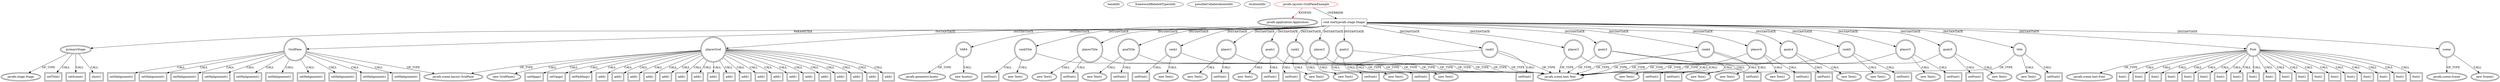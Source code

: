 digraph {
baseInfo[graphId=250,category="extension_graph",isAnonymous=false,possibleRelation=false]
frameworkRelatedTypesInfo[0="javafx.application.Application"]
possibleCollaborationsInfo[]
locationInfo[projectName="ChrisWongAtCUHK-JavaFX",filePath="/ChrisWongAtCUHK-JavaFX/JavaFX-master/javaaboutcom/src/javafx/layouts/GridPaneExample.java",contextSignature="GridPaneExample",graphId="250"]
0[label="javafx.layouts.GridPaneExample",vertexType="ROOT_CLIENT_CLASS_DECLARATION",isFrameworkType=false,color=red]
1[label="javafx.application.Application",vertexType="FRAMEWORK_CLASS_TYPE",isFrameworkType=true,peripheries=2]
2[label="void start(javafx.stage.Stage)",vertexType="OVERRIDING_METHOD_DECLARATION",isFrameworkType=false,shape=box]
3[label="primaryStage",vertexType="PARAMETER_DECLARATION",isFrameworkType=true,peripheries=2]
4[label="javafx.stage.Stage",vertexType="FRAMEWORK_CLASS_TYPE",isFrameworkType=true,peripheries=2]
6[label="playerGrid",vertexType="VARIABLE_EXPRESION",isFrameworkType=true,peripheries=2,shape=circle]
7[label="javafx.scene.layout.GridPane",vertexType="FRAMEWORK_CLASS_TYPE",isFrameworkType=true,peripheries=2]
5[label="new GridPane()",vertexType="CONSTRUCTOR_CALL",isFrameworkType=true,peripheries=2]
9[label="setHgap()",vertexType="INSIDE_CALL",isFrameworkType=true,peripheries=2,shape=box]
11[label="setVgap()",vertexType="INSIDE_CALL",isFrameworkType=true,peripheries=2,shape=box]
13[label="setPadding()",vertexType="INSIDE_CALL",isFrameworkType=true,peripheries=2,shape=box]
15[label="VAR4",vertexType="VARIABLE_EXPRESION",isFrameworkType=true,peripheries=2,shape=circle]
16[label="javafx.geometry.Insets",vertexType="FRAMEWORK_CLASS_TYPE",isFrameworkType=true,peripheries=2]
14[label="new Insets()",vertexType="CONSTRUCTOR_CALL",isFrameworkType=true,peripheries=2]
18[label="title",vertexType="VARIABLE_EXPRESION",isFrameworkType=true,peripheries=2,shape=circle]
19[label="javafx.scene.text.Text",vertexType="FRAMEWORK_CLASS_TYPE",isFrameworkType=true,peripheries=2]
17[label="new Text()",vertexType="CONSTRUCTOR_CALL",isFrameworkType=true,peripheries=2]
21[label="setFont()",vertexType="INSIDE_CALL",isFrameworkType=true,peripheries=2,shape=box]
22[label="Font",vertexType="VARIABLE_EXPRESION",isFrameworkType=true,peripheries=2,shape=circle]
24[label="javafx.scene.text.Font",vertexType="FRAMEWORK_CLASS_TYPE",isFrameworkType=true,peripheries=2]
23[label="font()",vertexType="INSIDE_CALL",isFrameworkType=true,peripheries=2,shape=box]
26[label="add()",vertexType="INSIDE_CALL",isFrameworkType=true,peripheries=2,shape=box]
28[label="rankTitle",vertexType="VARIABLE_EXPRESION",isFrameworkType=true,peripheries=2,shape=circle]
27[label="new Text()",vertexType="CONSTRUCTOR_CALL",isFrameworkType=true,peripheries=2]
31[label="setFont()",vertexType="INSIDE_CALL",isFrameworkType=true,peripheries=2,shape=box]
33[label="font()",vertexType="INSIDE_CALL",isFrameworkType=true,peripheries=2,shape=box]
35[label="add()",vertexType="INSIDE_CALL",isFrameworkType=true,peripheries=2,shape=box]
37[label="playerTitle",vertexType="VARIABLE_EXPRESION",isFrameworkType=true,peripheries=2,shape=circle]
36[label="new Text()",vertexType="CONSTRUCTOR_CALL",isFrameworkType=true,peripheries=2]
40[label="setFont()",vertexType="INSIDE_CALL",isFrameworkType=true,peripheries=2,shape=box]
42[label="font()",vertexType="INSIDE_CALL",isFrameworkType=true,peripheries=2,shape=box]
44[label="add()",vertexType="INSIDE_CALL",isFrameworkType=true,peripheries=2,shape=box]
46[label="goalTitle",vertexType="VARIABLE_EXPRESION",isFrameworkType=true,peripheries=2,shape=circle]
45[label="new Text()",vertexType="CONSTRUCTOR_CALL",isFrameworkType=true,peripheries=2]
49[label="setFont()",vertexType="INSIDE_CALL",isFrameworkType=true,peripheries=2,shape=box]
51[label="font()",vertexType="INSIDE_CALL",isFrameworkType=true,peripheries=2,shape=box]
53[label="add()",vertexType="INSIDE_CALL",isFrameworkType=true,peripheries=2,shape=box]
55[label="rank1",vertexType="VARIABLE_EXPRESION",isFrameworkType=true,peripheries=2,shape=circle]
54[label="new Text()",vertexType="CONSTRUCTOR_CALL",isFrameworkType=true,peripheries=2]
58[label="setFont()",vertexType="INSIDE_CALL",isFrameworkType=true,peripheries=2,shape=box]
60[label="font()",vertexType="INSIDE_CALL",isFrameworkType=true,peripheries=2,shape=box]
61[label="GridPane",vertexType="VARIABLE_EXPRESION",isFrameworkType=true,peripheries=2,shape=circle]
62[label="setHalignment()",vertexType="INSIDE_CALL",isFrameworkType=true,peripheries=2,shape=box]
65[label="add()",vertexType="INSIDE_CALL",isFrameworkType=true,peripheries=2,shape=box]
67[label="player1",vertexType="VARIABLE_EXPRESION",isFrameworkType=true,peripheries=2,shape=circle]
66[label="new Text()",vertexType="CONSTRUCTOR_CALL",isFrameworkType=true,peripheries=2]
70[label="setFont()",vertexType="INSIDE_CALL",isFrameworkType=true,peripheries=2,shape=box]
72[label="font()",vertexType="INSIDE_CALL",isFrameworkType=true,peripheries=2,shape=box]
74[label="add()",vertexType="INSIDE_CALL",isFrameworkType=true,peripheries=2,shape=box]
76[label="goals1",vertexType="VARIABLE_EXPRESION",isFrameworkType=true,peripheries=2,shape=circle]
75[label="new Text()",vertexType="CONSTRUCTOR_CALL",isFrameworkType=true,peripheries=2]
79[label="setFont()",vertexType="INSIDE_CALL",isFrameworkType=true,peripheries=2,shape=box]
81[label="font()",vertexType="INSIDE_CALL",isFrameworkType=true,peripheries=2,shape=box]
83[label="setHalignment()",vertexType="INSIDE_CALL",isFrameworkType=true,peripheries=2,shape=box]
85[label="add()",vertexType="INSIDE_CALL",isFrameworkType=true,peripheries=2,shape=box]
87[label="rank2",vertexType="VARIABLE_EXPRESION",isFrameworkType=true,peripheries=2,shape=circle]
86[label="new Text()",vertexType="CONSTRUCTOR_CALL",isFrameworkType=true,peripheries=2]
90[label="setFont()",vertexType="INSIDE_CALL",isFrameworkType=true,peripheries=2,shape=box]
92[label="font()",vertexType="INSIDE_CALL",isFrameworkType=true,peripheries=2,shape=box]
94[label="setHalignment()",vertexType="INSIDE_CALL",isFrameworkType=true,peripheries=2,shape=box]
96[label="add()",vertexType="INSIDE_CALL",isFrameworkType=true,peripheries=2,shape=box]
98[label="player2",vertexType="VARIABLE_EXPRESION",isFrameworkType=true,peripheries=2,shape=circle]
97[label="new Text()",vertexType="CONSTRUCTOR_CALL",isFrameworkType=true,peripheries=2]
101[label="setFont()",vertexType="INSIDE_CALL",isFrameworkType=true,peripheries=2,shape=box]
103[label="font()",vertexType="INSIDE_CALL",isFrameworkType=true,peripheries=2,shape=box]
105[label="add()",vertexType="INSIDE_CALL",isFrameworkType=true,peripheries=2,shape=box]
107[label="goals2",vertexType="VARIABLE_EXPRESION",isFrameworkType=true,peripheries=2,shape=circle]
106[label="new Text()",vertexType="CONSTRUCTOR_CALL",isFrameworkType=true,peripheries=2]
110[label="setFont()",vertexType="INSIDE_CALL",isFrameworkType=true,peripheries=2,shape=box]
112[label="font()",vertexType="INSIDE_CALL",isFrameworkType=true,peripheries=2,shape=box]
114[label="setHalignment()",vertexType="INSIDE_CALL",isFrameworkType=true,peripheries=2,shape=box]
116[label="add()",vertexType="INSIDE_CALL",isFrameworkType=true,peripheries=2,shape=box]
118[label="rank3",vertexType="VARIABLE_EXPRESION",isFrameworkType=true,peripheries=2,shape=circle]
117[label="new Text()",vertexType="CONSTRUCTOR_CALL",isFrameworkType=true,peripheries=2]
121[label="setFont()",vertexType="INSIDE_CALL",isFrameworkType=true,peripheries=2,shape=box]
123[label="font()",vertexType="INSIDE_CALL",isFrameworkType=true,peripheries=2,shape=box]
125[label="setHalignment()",vertexType="INSIDE_CALL",isFrameworkType=true,peripheries=2,shape=box]
127[label="add()",vertexType="INSIDE_CALL",isFrameworkType=true,peripheries=2,shape=box]
129[label="player3",vertexType="VARIABLE_EXPRESION",isFrameworkType=true,peripheries=2,shape=circle]
128[label="new Text()",vertexType="CONSTRUCTOR_CALL",isFrameworkType=true,peripheries=2]
132[label="setFont()",vertexType="INSIDE_CALL",isFrameworkType=true,peripheries=2,shape=box]
134[label="font()",vertexType="INSIDE_CALL",isFrameworkType=true,peripheries=2,shape=box]
136[label="add()",vertexType="INSIDE_CALL",isFrameworkType=true,peripheries=2,shape=box]
138[label="goals3",vertexType="VARIABLE_EXPRESION",isFrameworkType=true,peripheries=2,shape=circle]
137[label="new Text()",vertexType="CONSTRUCTOR_CALL",isFrameworkType=true,peripheries=2]
141[label="setFont()",vertexType="INSIDE_CALL",isFrameworkType=true,peripheries=2,shape=box]
143[label="font()",vertexType="INSIDE_CALL",isFrameworkType=true,peripheries=2,shape=box]
145[label="setHalignment()",vertexType="INSIDE_CALL",isFrameworkType=true,peripheries=2,shape=box]
147[label="add()",vertexType="INSIDE_CALL",isFrameworkType=true,peripheries=2,shape=box]
149[label="rank4",vertexType="VARIABLE_EXPRESION",isFrameworkType=true,peripheries=2,shape=circle]
148[label="new Text()",vertexType="CONSTRUCTOR_CALL",isFrameworkType=true,peripheries=2]
152[label="setFont()",vertexType="INSIDE_CALL",isFrameworkType=true,peripheries=2,shape=box]
154[label="font()",vertexType="INSIDE_CALL",isFrameworkType=true,peripheries=2,shape=box]
156[label="setHalignment()",vertexType="INSIDE_CALL",isFrameworkType=true,peripheries=2,shape=box]
158[label="add()",vertexType="INSIDE_CALL",isFrameworkType=true,peripheries=2,shape=box]
160[label="player4",vertexType="VARIABLE_EXPRESION",isFrameworkType=true,peripheries=2,shape=circle]
159[label="new Text()",vertexType="CONSTRUCTOR_CALL",isFrameworkType=true,peripheries=2]
163[label="setFont()",vertexType="INSIDE_CALL",isFrameworkType=true,peripheries=2,shape=box]
165[label="font()",vertexType="INSIDE_CALL",isFrameworkType=true,peripheries=2,shape=box]
167[label="add()",vertexType="INSIDE_CALL",isFrameworkType=true,peripheries=2,shape=box]
169[label="goals4",vertexType="VARIABLE_EXPRESION",isFrameworkType=true,peripheries=2,shape=circle]
168[label="new Text()",vertexType="CONSTRUCTOR_CALL",isFrameworkType=true,peripheries=2]
172[label="setFont()",vertexType="INSIDE_CALL",isFrameworkType=true,peripheries=2,shape=box]
174[label="font()",vertexType="INSIDE_CALL",isFrameworkType=true,peripheries=2,shape=box]
176[label="setHalignment()",vertexType="INSIDE_CALL",isFrameworkType=true,peripheries=2,shape=box]
178[label="add()",vertexType="INSIDE_CALL",isFrameworkType=true,peripheries=2,shape=box]
180[label="rank5",vertexType="VARIABLE_EXPRESION",isFrameworkType=true,peripheries=2,shape=circle]
179[label="new Text()",vertexType="CONSTRUCTOR_CALL",isFrameworkType=true,peripheries=2]
183[label="setFont()",vertexType="INSIDE_CALL",isFrameworkType=true,peripheries=2,shape=box]
185[label="font()",vertexType="INSIDE_CALL",isFrameworkType=true,peripheries=2,shape=box]
187[label="setHalignment()",vertexType="INSIDE_CALL",isFrameworkType=true,peripheries=2,shape=box]
189[label="add()",vertexType="INSIDE_CALL",isFrameworkType=true,peripheries=2,shape=box]
191[label="player5",vertexType="VARIABLE_EXPRESION",isFrameworkType=true,peripheries=2,shape=circle]
190[label="new Text()",vertexType="CONSTRUCTOR_CALL",isFrameworkType=true,peripheries=2]
194[label="setFont()",vertexType="INSIDE_CALL",isFrameworkType=true,peripheries=2,shape=box]
196[label="font()",vertexType="INSIDE_CALL",isFrameworkType=true,peripheries=2,shape=box]
198[label="add()",vertexType="INSIDE_CALL",isFrameworkType=true,peripheries=2,shape=box]
200[label="goals5",vertexType="VARIABLE_EXPRESION",isFrameworkType=true,peripheries=2,shape=circle]
199[label="new Text()",vertexType="CONSTRUCTOR_CALL",isFrameworkType=true,peripheries=2]
203[label="setFont()",vertexType="INSIDE_CALL",isFrameworkType=true,peripheries=2,shape=box]
205[label="font()",vertexType="INSIDE_CALL",isFrameworkType=true,peripheries=2,shape=box]
207[label="setHalignment()",vertexType="INSIDE_CALL",isFrameworkType=true,peripheries=2,shape=box]
209[label="add()",vertexType="INSIDE_CALL",isFrameworkType=true,peripheries=2,shape=box]
211[label="scene",vertexType="VARIABLE_EXPRESION",isFrameworkType=true,peripheries=2,shape=circle]
212[label="javafx.scene.Scene",vertexType="FRAMEWORK_CLASS_TYPE",isFrameworkType=true,peripheries=2]
210[label="new Scene()",vertexType="CONSTRUCTOR_CALL",isFrameworkType=true,peripheries=2]
214[label="setTitle()",vertexType="INSIDE_CALL",isFrameworkType=true,peripheries=2,shape=box]
216[label="setScene()",vertexType="INSIDE_CALL",isFrameworkType=true,peripheries=2,shape=box]
218[label="show()",vertexType="INSIDE_CALL",isFrameworkType=true,peripheries=2,shape=box]
0->1[label="EXTEND",color=red]
0->2[label="OVERRIDE"]
3->4[label="OF_TYPE"]
2->3[label="PARAMETER"]
2->6[label="INSTANTIATE"]
6->7[label="OF_TYPE"]
6->5[label="CALL"]
6->9[label="CALL"]
6->11[label="CALL"]
6->13[label="CALL"]
2->15[label="INSTANTIATE"]
15->16[label="OF_TYPE"]
15->14[label="CALL"]
2->18[label="INSTANTIATE"]
18->19[label="OF_TYPE"]
18->17[label="CALL"]
18->21[label="CALL"]
2->22[label="INSTANTIATE"]
22->24[label="OF_TYPE"]
22->23[label="CALL"]
6->26[label="CALL"]
2->28[label="INSTANTIATE"]
28->19[label="OF_TYPE"]
28->27[label="CALL"]
28->31[label="CALL"]
22->33[label="CALL"]
6->35[label="CALL"]
2->37[label="INSTANTIATE"]
37->19[label="OF_TYPE"]
37->36[label="CALL"]
37->40[label="CALL"]
22->42[label="CALL"]
6->44[label="CALL"]
2->46[label="INSTANTIATE"]
46->19[label="OF_TYPE"]
46->45[label="CALL"]
46->49[label="CALL"]
22->51[label="CALL"]
6->53[label="CALL"]
2->55[label="INSTANTIATE"]
55->19[label="OF_TYPE"]
55->54[label="CALL"]
55->58[label="CALL"]
22->60[label="CALL"]
2->61[label="INSTANTIATE"]
61->7[label="OF_TYPE"]
61->62[label="CALL"]
6->65[label="CALL"]
2->67[label="INSTANTIATE"]
67->19[label="OF_TYPE"]
67->66[label="CALL"]
67->70[label="CALL"]
22->72[label="CALL"]
6->74[label="CALL"]
2->76[label="INSTANTIATE"]
76->19[label="OF_TYPE"]
76->75[label="CALL"]
76->79[label="CALL"]
22->81[label="CALL"]
61->83[label="CALL"]
6->85[label="CALL"]
2->87[label="INSTANTIATE"]
87->19[label="OF_TYPE"]
87->86[label="CALL"]
87->90[label="CALL"]
22->92[label="CALL"]
61->94[label="CALL"]
6->96[label="CALL"]
2->98[label="INSTANTIATE"]
98->19[label="OF_TYPE"]
98->97[label="CALL"]
98->101[label="CALL"]
22->103[label="CALL"]
6->105[label="CALL"]
2->107[label="INSTANTIATE"]
107->19[label="OF_TYPE"]
107->106[label="CALL"]
107->110[label="CALL"]
22->112[label="CALL"]
61->114[label="CALL"]
6->116[label="CALL"]
2->118[label="INSTANTIATE"]
118->19[label="OF_TYPE"]
118->117[label="CALL"]
118->121[label="CALL"]
22->123[label="CALL"]
61->125[label="CALL"]
6->127[label="CALL"]
2->129[label="INSTANTIATE"]
129->19[label="OF_TYPE"]
129->128[label="CALL"]
129->132[label="CALL"]
22->134[label="CALL"]
6->136[label="CALL"]
2->138[label="INSTANTIATE"]
138->19[label="OF_TYPE"]
138->137[label="CALL"]
138->141[label="CALL"]
22->143[label="CALL"]
61->145[label="CALL"]
6->147[label="CALL"]
2->149[label="INSTANTIATE"]
149->19[label="OF_TYPE"]
149->148[label="CALL"]
149->152[label="CALL"]
22->154[label="CALL"]
61->156[label="CALL"]
6->158[label="CALL"]
2->160[label="INSTANTIATE"]
160->19[label="OF_TYPE"]
160->159[label="CALL"]
160->163[label="CALL"]
22->165[label="CALL"]
6->167[label="CALL"]
2->169[label="INSTANTIATE"]
169->19[label="OF_TYPE"]
169->168[label="CALL"]
169->172[label="CALL"]
22->174[label="CALL"]
61->176[label="CALL"]
6->178[label="CALL"]
2->180[label="INSTANTIATE"]
180->19[label="OF_TYPE"]
180->179[label="CALL"]
180->183[label="CALL"]
22->185[label="CALL"]
61->187[label="CALL"]
6->189[label="CALL"]
2->191[label="INSTANTIATE"]
191->19[label="OF_TYPE"]
191->190[label="CALL"]
191->194[label="CALL"]
22->196[label="CALL"]
6->198[label="CALL"]
2->200[label="INSTANTIATE"]
200->19[label="OF_TYPE"]
200->199[label="CALL"]
200->203[label="CALL"]
22->205[label="CALL"]
61->207[label="CALL"]
6->209[label="CALL"]
2->211[label="INSTANTIATE"]
211->212[label="OF_TYPE"]
211->210[label="CALL"]
3->214[label="CALL"]
3->216[label="CALL"]
3->218[label="CALL"]
}

